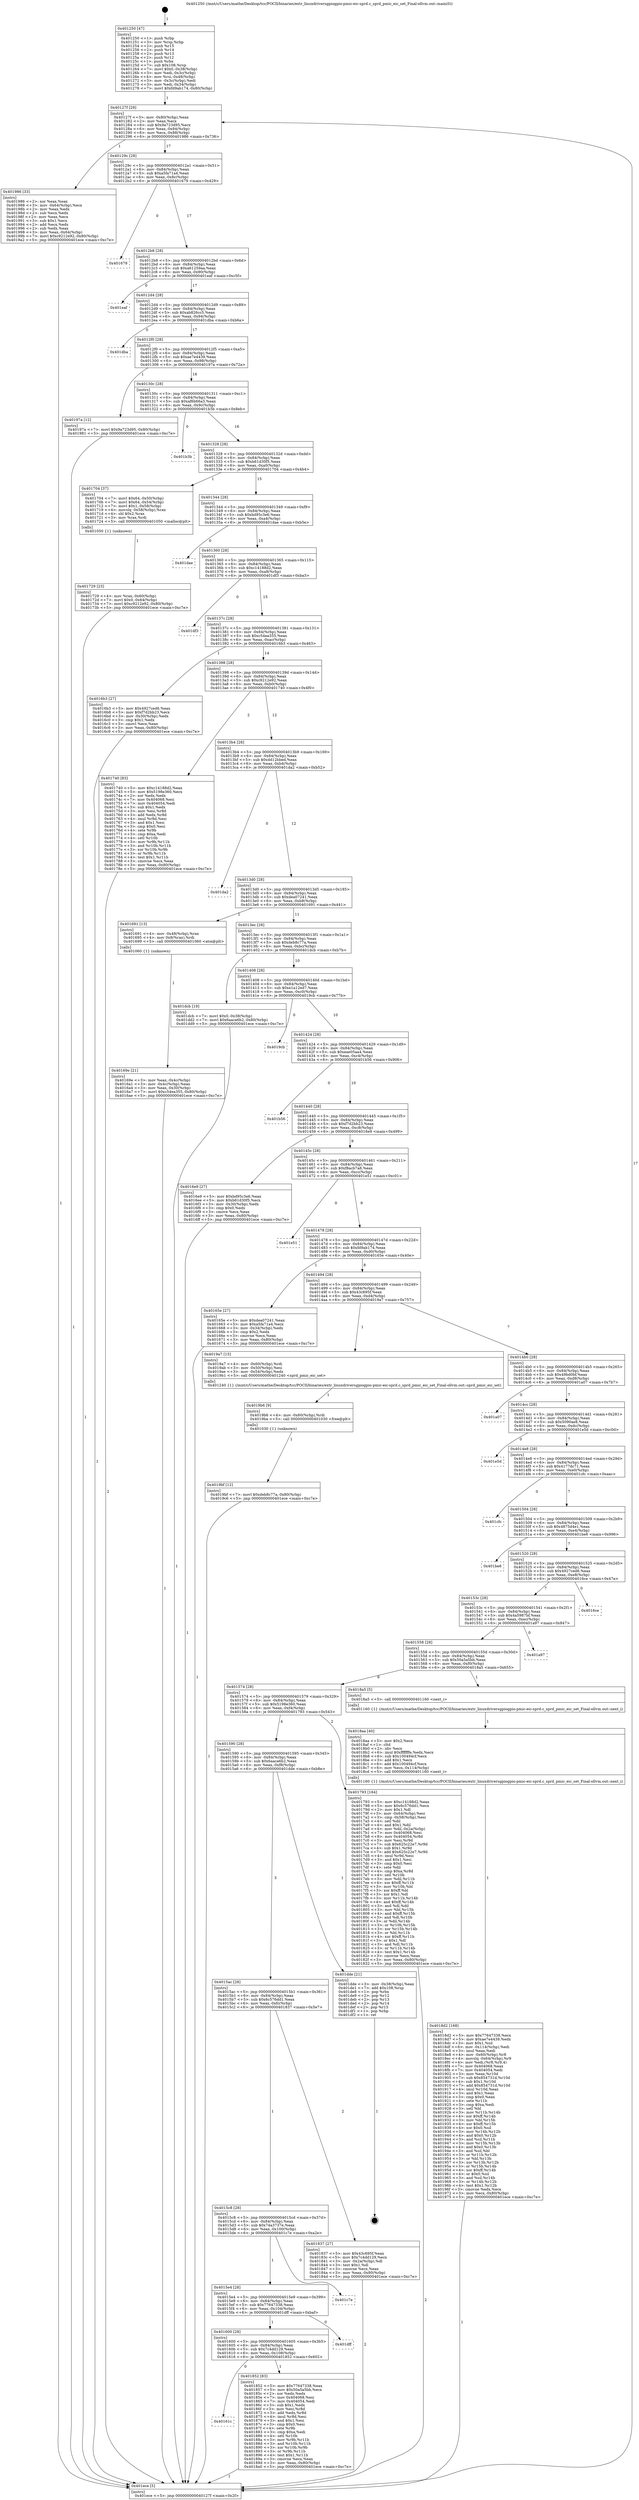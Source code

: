 digraph "0x401250" {
  label = "0x401250 (/mnt/c/Users/mathe/Desktop/tcc/POCII/binaries/extr_linuxdriversgpiogpio-pmic-eic-sprd.c_sprd_pmic_eic_set_Final-ollvm.out::main(0))"
  labelloc = "t"
  node[shape=record]

  Entry [label="",width=0.3,height=0.3,shape=circle,fillcolor=black,style=filled]
  "0x40127f" [label="{
     0x40127f [29]\l
     | [instrs]\l
     &nbsp;&nbsp;0x40127f \<+3\>: mov -0x80(%rbp),%eax\l
     &nbsp;&nbsp;0x401282 \<+2\>: mov %eax,%ecx\l
     &nbsp;&nbsp;0x401284 \<+6\>: sub $0x9a723d95,%ecx\l
     &nbsp;&nbsp;0x40128a \<+6\>: mov %eax,-0x84(%rbp)\l
     &nbsp;&nbsp;0x401290 \<+6\>: mov %ecx,-0x88(%rbp)\l
     &nbsp;&nbsp;0x401296 \<+6\>: je 0000000000401986 \<main+0x736\>\l
  }"]
  "0x401986" [label="{
     0x401986 [33]\l
     | [instrs]\l
     &nbsp;&nbsp;0x401986 \<+2\>: xor %eax,%eax\l
     &nbsp;&nbsp;0x401988 \<+3\>: mov -0x64(%rbp),%ecx\l
     &nbsp;&nbsp;0x40198b \<+2\>: mov %eax,%edx\l
     &nbsp;&nbsp;0x40198d \<+2\>: sub %ecx,%edx\l
     &nbsp;&nbsp;0x40198f \<+2\>: mov %eax,%ecx\l
     &nbsp;&nbsp;0x401991 \<+3\>: sub $0x1,%ecx\l
     &nbsp;&nbsp;0x401994 \<+2\>: add %ecx,%edx\l
     &nbsp;&nbsp;0x401996 \<+2\>: sub %edx,%eax\l
     &nbsp;&nbsp;0x401998 \<+3\>: mov %eax,-0x64(%rbp)\l
     &nbsp;&nbsp;0x40199b \<+7\>: movl $0xc9212e92,-0x80(%rbp)\l
     &nbsp;&nbsp;0x4019a2 \<+5\>: jmp 0000000000401ece \<main+0xc7e\>\l
  }"]
  "0x40129c" [label="{
     0x40129c [28]\l
     | [instrs]\l
     &nbsp;&nbsp;0x40129c \<+5\>: jmp 00000000004012a1 \<main+0x51\>\l
     &nbsp;&nbsp;0x4012a1 \<+6\>: mov -0x84(%rbp),%eax\l
     &nbsp;&nbsp;0x4012a7 \<+5\>: sub $0xa5fa71a4,%eax\l
     &nbsp;&nbsp;0x4012ac \<+6\>: mov %eax,-0x8c(%rbp)\l
     &nbsp;&nbsp;0x4012b2 \<+6\>: je 0000000000401679 \<main+0x429\>\l
  }"]
  Exit [label="",width=0.3,height=0.3,shape=circle,fillcolor=black,style=filled,peripheries=2]
  "0x401679" [label="{
     0x401679\l
  }", style=dashed]
  "0x4012b8" [label="{
     0x4012b8 [28]\l
     | [instrs]\l
     &nbsp;&nbsp;0x4012b8 \<+5\>: jmp 00000000004012bd \<main+0x6d\>\l
     &nbsp;&nbsp;0x4012bd \<+6\>: mov -0x84(%rbp),%eax\l
     &nbsp;&nbsp;0x4012c3 \<+5\>: sub $0xa61259aa,%eax\l
     &nbsp;&nbsp;0x4012c8 \<+6\>: mov %eax,-0x90(%rbp)\l
     &nbsp;&nbsp;0x4012ce \<+6\>: je 0000000000401eaf \<main+0xc5f\>\l
  }"]
  "0x4019bf" [label="{
     0x4019bf [12]\l
     | [instrs]\l
     &nbsp;&nbsp;0x4019bf \<+7\>: movl $0xdeb8c77a,-0x80(%rbp)\l
     &nbsp;&nbsp;0x4019c6 \<+5\>: jmp 0000000000401ece \<main+0xc7e\>\l
  }"]
  "0x401eaf" [label="{
     0x401eaf\l
  }", style=dashed]
  "0x4012d4" [label="{
     0x4012d4 [28]\l
     | [instrs]\l
     &nbsp;&nbsp;0x4012d4 \<+5\>: jmp 00000000004012d9 \<main+0x89\>\l
     &nbsp;&nbsp;0x4012d9 \<+6\>: mov -0x84(%rbp),%eax\l
     &nbsp;&nbsp;0x4012df \<+5\>: sub $0xab826cc5,%eax\l
     &nbsp;&nbsp;0x4012e4 \<+6\>: mov %eax,-0x94(%rbp)\l
     &nbsp;&nbsp;0x4012ea \<+6\>: je 0000000000401dba \<main+0xb6a\>\l
  }"]
  "0x4019b6" [label="{
     0x4019b6 [9]\l
     | [instrs]\l
     &nbsp;&nbsp;0x4019b6 \<+4\>: mov -0x60(%rbp),%rdi\l
     &nbsp;&nbsp;0x4019ba \<+5\>: call 0000000000401030 \<free@plt\>\l
     | [calls]\l
     &nbsp;&nbsp;0x401030 \{1\} (unknown)\l
  }"]
  "0x401dba" [label="{
     0x401dba\l
  }", style=dashed]
  "0x4012f0" [label="{
     0x4012f0 [28]\l
     | [instrs]\l
     &nbsp;&nbsp;0x4012f0 \<+5\>: jmp 00000000004012f5 \<main+0xa5\>\l
     &nbsp;&nbsp;0x4012f5 \<+6\>: mov -0x84(%rbp),%eax\l
     &nbsp;&nbsp;0x4012fb \<+5\>: sub $0xae7e4439,%eax\l
     &nbsp;&nbsp;0x401300 \<+6\>: mov %eax,-0x98(%rbp)\l
     &nbsp;&nbsp;0x401306 \<+6\>: je 000000000040197a \<main+0x72a\>\l
  }"]
  "0x4018d2" [label="{
     0x4018d2 [168]\l
     | [instrs]\l
     &nbsp;&nbsp;0x4018d2 \<+5\>: mov $0x77647338,%ecx\l
     &nbsp;&nbsp;0x4018d7 \<+5\>: mov $0xae7e4439,%edx\l
     &nbsp;&nbsp;0x4018dc \<+3\>: mov $0x1,%sil\l
     &nbsp;&nbsp;0x4018df \<+6\>: mov -0x114(%rbp),%edi\l
     &nbsp;&nbsp;0x4018e5 \<+3\>: imul %eax,%edi\l
     &nbsp;&nbsp;0x4018e8 \<+4\>: mov -0x60(%rbp),%r8\l
     &nbsp;&nbsp;0x4018ec \<+4\>: movslq -0x64(%rbp),%r9\l
     &nbsp;&nbsp;0x4018f0 \<+4\>: mov %edi,(%r8,%r9,4)\l
     &nbsp;&nbsp;0x4018f4 \<+7\>: mov 0x404068,%eax\l
     &nbsp;&nbsp;0x4018fb \<+7\>: mov 0x404054,%edi\l
     &nbsp;&nbsp;0x401902 \<+3\>: mov %eax,%r10d\l
     &nbsp;&nbsp;0x401905 \<+7\>: sub $0x854731d,%r10d\l
     &nbsp;&nbsp;0x40190c \<+4\>: sub $0x1,%r10d\l
     &nbsp;&nbsp;0x401910 \<+7\>: add $0x854731d,%r10d\l
     &nbsp;&nbsp;0x401917 \<+4\>: imul %r10d,%eax\l
     &nbsp;&nbsp;0x40191b \<+3\>: and $0x1,%eax\l
     &nbsp;&nbsp;0x40191e \<+3\>: cmp $0x0,%eax\l
     &nbsp;&nbsp;0x401921 \<+4\>: sete %r11b\l
     &nbsp;&nbsp;0x401925 \<+3\>: cmp $0xa,%edi\l
     &nbsp;&nbsp;0x401928 \<+3\>: setl %bl\l
     &nbsp;&nbsp;0x40192b \<+3\>: mov %r11b,%r14b\l
     &nbsp;&nbsp;0x40192e \<+4\>: xor $0xff,%r14b\l
     &nbsp;&nbsp;0x401932 \<+3\>: mov %bl,%r15b\l
     &nbsp;&nbsp;0x401935 \<+4\>: xor $0xff,%r15b\l
     &nbsp;&nbsp;0x401939 \<+4\>: xor $0x0,%sil\l
     &nbsp;&nbsp;0x40193d \<+3\>: mov %r14b,%r12b\l
     &nbsp;&nbsp;0x401940 \<+4\>: and $0x0,%r12b\l
     &nbsp;&nbsp;0x401944 \<+3\>: and %sil,%r11b\l
     &nbsp;&nbsp;0x401947 \<+3\>: mov %r15b,%r13b\l
     &nbsp;&nbsp;0x40194a \<+4\>: and $0x0,%r13b\l
     &nbsp;&nbsp;0x40194e \<+3\>: and %sil,%bl\l
     &nbsp;&nbsp;0x401951 \<+3\>: or %r11b,%r12b\l
     &nbsp;&nbsp;0x401954 \<+3\>: or %bl,%r13b\l
     &nbsp;&nbsp;0x401957 \<+3\>: xor %r13b,%r12b\l
     &nbsp;&nbsp;0x40195a \<+3\>: or %r15b,%r14b\l
     &nbsp;&nbsp;0x40195d \<+4\>: xor $0xff,%r14b\l
     &nbsp;&nbsp;0x401961 \<+4\>: or $0x0,%sil\l
     &nbsp;&nbsp;0x401965 \<+3\>: and %sil,%r14b\l
     &nbsp;&nbsp;0x401968 \<+3\>: or %r14b,%r12b\l
     &nbsp;&nbsp;0x40196b \<+4\>: test $0x1,%r12b\l
     &nbsp;&nbsp;0x40196f \<+3\>: cmovne %edx,%ecx\l
     &nbsp;&nbsp;0x401972 \<+3\>: mov %ecx,-0x80(%rbp)\l
     &nbsp;&nbsp;0x401975 \<+5\>: jmp 0000000000401ece \<main+0xc7e\>\l
  }"]
  "0x40197a" [label="{
     0x40197a [12]\l
     | [instrs]\l
     &nbsp;&nbsp;0x40197a \<+7\>: movl $0x9a723d95,-0x80(%rbp)\l
     &nbsp;&nbsp;0x401981 \<+5\>: jmp 0000000000401ece \<main+0xc7e\>\l
  }"]
  "0x40130c" [label="{
     0x40130c [28]\l
     | [instrs]\l
     &nbsp;&nbsp;0x40130c \<+5\>: jmp 0000000000401311 \<main+0xc1\>\l
     &nbsp;&nbsp;0x401311 \<+6\>: mov -0x84(%rbp),%eax\l
     &nbsp;&nbsp;0x401317 \<+5\>: sub $0xaf6b66a3,%eax\l
     &nbsp;&nbsp;0x40131c \<+6\>: mov %eax,-0x9c(%rbp)\l
     &nbsp;&nbsp;0x401322 \<+6\>: je 0000000000401b3b \<main+0x8eb\>\l
  }"]
  "0x4018aa" [label="{
     0x4018aa [40]\l
     | [instrs]\l
     &nbsp;&nbsp;0x4018aa \<+5\>: mov $0x2,%ecx\l
     &nbsp;&nbsp;0x4018af \<+1\>: cltd\l
     &nbsp;&nbsp;0x4018b0 \<+2\>: idiv %ecx\l
     &nbsp;&nbsp;0x4018b2 \<+6\>: imul $0xfffffffe,%edx,%ecx\l
     &nbsp;&nbsp;0x4018b8 \<+6\>: sub $0x100494cf,%ecx\l
     &nbsp;&nbsp;0x4018be \<+3\>: add $0x1,%ecx\l
     &nbsp;&nbsp;0x4018c1 \<+6\>: add $0x100494cf,%ecx\l
     &nbsp;&nbsp;0x4018c7 \<+6\>: mov %ecx,-0x114(%rbp)\l
     &nbsp;&nbsp;0x4018cd \<+5\>: call 0000000000401160 \<next_i\>\l
     | [calls]\l
     &nbsp;&nbsp;0x401160 \{1\} (/mnt/c/Users/mathe/Desktop/tcc/POCII/binaries/extr_linuxdriversgpiogpio-pmic-eic-sprd.c_sprd_pmic_eic_set_Final-ollvm.out::next_i)\l
  }"]
  "0x401b3b" [label="{
     0x401b3b\l
  }", style=dashed]
  "0x401328" [label="{
     0x401328 [28]\l
     | [instrs]\l
     &nbsp;&nbsp;0x401328 \<+5\>: jmp 000000000040132d \<main+0xdd\>\l
     &nbsp;&nbsp;0x40132d \<+6\>: mov -0x84(%rbp),%eax\l
     &nbsp;&nbsp;0x401333 \<+5\>: sub $0xb61d30f5,%eax\l
     &nbsp;&nbsp;0x401338 \<+6\>: mov %eax,-0xa0(%rbp)\l
     &nbsp;&nbsp;0x40133e \<+6\>: je 0000000000401704 \<main+0x4b4\>\l
  }"]
  "0x40161c" [label="{
     0x40161c\l
  }", style=dashed]
  "0x401704" [label="{
     0x401704 [37]\l
     | [instrs]\l
     &nbsp;&nbsp;0x401704 \<+7\>: movl $0x64,-0x50(%rbp)\l
     &nbsp;&nbsp;0x40170b \<+7\>: movl $0x64,-0x54(%rbp)\l
     &nbsp;&nbsp;0x401712 \<+7\>: movl $0x1,-0x58(%rbp)\l
     &nbsp;&nbsp;0x401719 \<+4\>: movslq -0x58(%rbp),%rax\l
     &nbsp;&nbsp;0x40171d \<+4\>: shl $0x2,%rax\l
     &nbsp;&nbsp;0x401721 \<+3\>: mov %rax,%rdi\l
     &nbsp;&nbsp;0x401724 \<+5\>: call 0000000000401050 \<malloc@plt\>\l
     | [calls]\l
     &nbsp;&nbsp;0x401050 \{1\} (unknown)\l
  }"]
  "0x401344" [label="{
     0x401344 [28]\l
     | [instrs]\l
     &nbsp;&nbsp;0x401344 \<+5\>: jmp 0000000000401349 \<main+0xf9\>\l
     &nbsp;&nbsp;0x401349 \<+6\>: mov -0x84(%rbp),%eax\l
     &nbsp;&nbsp;0x40134f \<+5\>: sub $0xbd95c3e6,%eax\l
     &nbsp;&nbsp;0x401354 \<+6\>: mov %eax,-0xa4(%rbp)\l
     &nbsp;&nbsp;0x40135a \<+6\>: je 0000000000401dae \<main+0xb5e\>\l
  }"]
  "0x401852" [label="{
     0x401852 [83]\l
     | [instrs]\l
     &nbsp;&nbsp;0x401852 \<+5\>: mov $0x77647338,%eax\l
     &nbsp;&nbsp;0x401857 \<+5\>: mov $0x50a5a5bb,%ecx\l
     &nbsp;&nbsp;0x40185c \<+2\>: xor %edx,%edx\l
     &nbsp;&nbsp;0x40185e \<+7\>: mov 0x404068,%esi\l
     &nbsp;&nbsp;0x401865 \<+7\>: mov 0x404054,%edi\l
     &nbsp;&nbsp;0x40186c \<+3\>: sub $0x1,%edx\l
     &nbsp;&nbsp;0x40186f \<+3\>: mov %esi,%r8d\l
     &nbsp;&nbsp;0x401872 \<+3\>: add %edx,%r8d\l
     &nbsp;&nbsp;0x401875 \<+4\>: imul %r8d,%esi\l
     &nbsp;&nbsp;0x401879 \<+3\>: and $0x1,%esi\l
     &nbsp;&nbsp;0x40187c \<+3\>: cmp $0x0,%esi\l
     &nbsp;&nbsp;0x40187f \<+4\>: sete %r9b\l
     &nbsp;&nbsp;0x401883 \<+3\>: cmp $0xa,%edi\l
     &nbsp;&nbsp;0x401886 \<+4\>: setl %r10b\l
     &nbsp;&nbsp;0x40188a \<+3\>: mov %r9b,%r11b\l
     &nbsp;&nbsp;0x40188d \<+3\>: and %r10b,%r11b\l
     &nbsp;&nbsp;0x401890 \<+3\>: xor %r10b,%r9b\l
     &nbsp;&nbsp;0x401893 \<+3\>: or %r9b,%r11b\l
     &nbsp;&nbsp;0x401896 \<+4\>: test $0x1,%r11b\l
     &nbsp;&nbsp;0x40189a \<+3\>: cmovne %ecx,%eax\l
     &nbsp;&nbsp;0x40189d \<+3\>: mov %eax,-0x80(%rbp)\l
     &nbsp;&nbsp;0x4018a0 \<+5\>: jmp 0000000000401ece \<main+0xc7e\>\l
  }"]
  "0x401dae" [label="{
     0x401dae\l
  }", style=dashed]
  "0x401360" [label="{
     0x401360 [28]\l
     | [instrs]\l
     &nbsp;&nbsp;0x401360 \<+5\>: jmp 0000000000401365 \<main+0x115\>\l
     &nbsp;&nbsp;0x401365 \<+6\>: mov -0x84(%rbp),%eax\l
     &nbsp;&nbsp;0x40136b \<+5\>: sub $0xc14188d2,%eax\l
     &nbsp;&nbsp;0x401370 \<+6\>: mov %eax,-0xa8(%rbp)\l
     &nbsp;&nbsp;0x401376 \<+6\>: je 0000000000401df3 \<main+0xba3\>\l
  }"]
  "0x401600" [label="{
     0x401600 [28]\l
     | [instrs]\l
     &nbsp;&nbsp;0x401600 \<+5\>: jmp 0000000000401605 \<main+0x3b5\>\l
     &nbsp;&nbsp;0x401605 \<+6\>: mov -0x84(%rbp),%eax\l
     &nbsp;&nbsp;0x40160b \<+5\>: sub $0x7c4dd129,%eax\l
     &nbsp;&nbsp;0x401610 \<+6\>: mov %eax,-0x108(%rbp)\l
     &nbsp;&nbsp;0x401616 \<+6\>: je 0000000000401852 \<main+0x602\>\l
  }"]
  "0x401df3" [label="{
     0x401df3\l
  }", style=dashed]
  "0x40137c" [label="{
     0x40137c [28]\l
     | [instrs]\l
     &nbsp;&nbsp;0x40137c \<+5\>: jmp 0000000000401381 \<main+0x131\>\l
     &nbsp;&nbsp;0x401381 \<+6\>: mov -0x84(%rbp),%eax\l
     &nbsp;&nbsp;0x401387 \<+5\>: sub $0xc54ea355,%eax\l
     &nbsp;&nbsp;0x40138c \<+6\>: mov %eax,-0xac(%rbp)\l
     &nbsp;&nbsp;0x401392 \<+6\>: je 00000000004016b3 \<main+0x463\>\l
  }"]
  "0x401dff" [label="{
     0x401dff\l
  }", style=dashed]
  "0x4016b3" [label="{
     0x4016b3 [27]\l
     | [instrs]\l
     &nbsp;&nbsp;0x4016b3 \<+5\>: mov $0x4927ced6,%eax\l
     &nbsp;&nbsp;0x4016b8 \<+5\>: mov $0xf7d2bb23,%ecx\l
     &nbsp;&nbsp;0x4016bd \<+3\>: mov -0x30(%rbp),%edx\l
     &nbsp;&nbsp;0x4016c0 \<+3\>: cmp $0x1,%edx\l
     &nbsp;&nbsp;0x4016c3 \<+3\>: cmovl %ecx,%eax\l
     &nbsp;&nbsp;0x4016c6 \<+3\>: mov %eax,-0x80(%rbp)\l
     &nbsp;&nbsp;0x4016c9 \<+5\>: jmp 0000000000401ece \<main+0xc7e\>\l
  }"]
  "0x401398" [label="{
     0x401398 [28]\l
     | [instrs]\l
     &nbsp;&nbsp;0x401398 \<+5\>: jmp 000000000040139d \<main+0x14d\>\l
     &nbsp;&nbsp;0x40139d \<+6\>: mov -0x84(%rbp),%eax\l
     &nbsp;&nbsp;0x4013a3 \<+5\>: sub $0xc9212e92,%eax\l
     &nbsp;&nbsp;0x4013a8 \<+6\>: mov %eax,-0xb0(%rbp)\l
     &nbsp;&nbsp;0x4013ae \<+6\>: je 0000000000401740 \<main+0x4f0\>\l
  }"]
  "0x4015e4" [label="{
     0x4015e4 [28]\l
     | [instrs]\l
     &nbsp;&nbsp;0x4015e4 \<+5\>: jmp 00000000004015e9 \<main+0x399\>\l
     &nbsp;&nbsp;0x4015e9 \<+6\>: mov -0x84(%rbp),%eax\l
     &nbsp;&nbsp;0x4015ef \<+5\>: sub $0x77647338,%eax\l
     &nbsp;&nbsp;0x4015f4 \<+6\>: mov %eax,-0x104(%rbp)\l
     &nbsp;&nbsp;0x4015fa \<+6\>: je 0000000000401dff \<main+0xbaf\>\l
  }"]
  "0x401740" [label="{
     0x401740 [83]\l
     | [instrs]\l
     &nbsp;&nbsp;0x401740 \<+5\>: mov $0xc14188d2,%eax\l
     &nbsp;&nbsp;0x401745 \<+5\>: mov $0x5198e360,%ecx\l
     &nbsp;&nbsp;0x40174a \<+2\>: xor %edx,%edx\l
     &nbsp;&nbsp;0x40174c \<+7\>: mov 0x404068,%esi\l
     &nbsp;&nbsp;0x401753 \<+7\>: mov 0x404054,%edi\l
     &nbsp;&nbsp;0x40175a \<+3\>: sub $0x1,%edx\l
     &nbsp;&nbsp;0x40175d \<+3\>: mov %esi,%r8d\l
     &nbsp;&nbsp;0x401760 \<+3\>: add %edx,%r8d\l
     &nbsp;&nbsp;0x401763 \<+4\>: imul %r8d,%esi\l
     &nbsp;&nbsp;0x401767 \<+3\>: and $0x1,%esi\l
     &nbsp;&nbsp;0x40176a \<+3\>: cmp $0x0,%esi\l
     &nbsp;&nbsp;0x40176d \<+4\>: sete %r9b\l
     &nbsp;&nbsp;0x401771 \<+3\>: cmp $0xa,%edi\l
     &nbsp;&nbsp;0x401774 \<+4\>: setl %r10b\l
     &nbsp;&nbsp;0x401778 \<+3\>: mov %r9b,%r11b\l
     &nbsp;&nbsp;0x40177b \<+3\>: and %r10b,%r11b\l
     &nbsp;&nbsp;0x40177e \<+3\>: xor %r10b,%r9b\l
     &nbsp;&nbsp;0x401781 \<+3\>: or %r9b,%r11b\l
     &nbsp;&nbsp;0x401784 \<+4\>: test $0x1,%r11b\l
     &nbsp;&nbsp;0x401788 \<+3\>: cmovne %ecx,%eax\l
     &nbsp;&nbsp;0x40178b \<+3\>: mov %eax,-0x80(%rbp)\l
     &nbsp;&nbsp;0x40178e \<+5\>: jmp 0000000000401ece \<main+0xc7e\>\l
  }"]
  "0x4013b4" [label="{
     0x4013b4 [28]\l
     | [instrs]\l
     &nbsp;&nbsp;0x4013b4 \<+5\>: jmp 00000000004013b9 \<main+0x169\>\l
     &nbsp;&nbsp;0x4013b9 \<+6\>: mov -0x84(%rbp),%eax\l
     &nbsp;&nbsp;0x4013bf \<+5\>: sub $0xdd12bbed,%eax\l
     &nbsp;&nbsp;0x4013c4 \<+6\>: mov %eax,-0xb4(%rbp)\l
     &nbsp;&nbsp;0x4013ca \<+6\>: je 0000000000401da2 \<main+0xb52\>\l
  }"]
  "0x401c7e" [label="{
     0x401c7e\l
  }", style=dashed]
  "0x401da2" [label="{
     0x401da2\l
  }", style=dashed]
  "0x4013d0" [label="{
     0x4013d0 [28]\l
     | [instrs]\l
     &nbsp;&nbsp;0x4013d0 \<+5\>: jmp 00000000004013d5 \<main+0x185\>\l
     &nbsp;&nbsp;0x4013d5 \<+6\>: mov -0x84(%rbp),%eax\l
     &nbsp;&nbsp;0x4013db \<+5\>: sub $0xdea07241,%eax\l
     &nbsp;&nbsp;0x4013e0 \<+6\>: mov %eax,-0xb8(%rbp)\l
     &nbsp;&nbsp;0x4013e6 \<+6\>: je 0000000000401691 \<main+0x441\>\l
  }"]
  "0x4015c8" [label="{
     0x4015c8 [28]\l
     | [instrs]\l
     &nbsp;&nbsp;0x4015c8 \<+5\>: jmp 00000000004015cd \<main+0x37d\>\l
     &nbsp;&nbsp;0x4015cd \<+6\>: mov -0x84(%rbp),%eax\l
     &nbsp;&nbsp;0x4015d3 \<+5\>: sub $0x74a3737e,%eax\l
     &nbsp;&nbsp;0x4015d8 \<+6\>: mov %eax,-0x100(%rbp)\l
     &nbsp;&nbsp;0x4015de \<+6\>: je 0000000000401c7e \<main+0xa2e\>\l
  }"]
  "0x401691" [label="{
     0x401691 [13]\l
     | [instrs]\l
     &nbsp;&nbsp;0x401691 \<+4\>: mov -0x48(%rbp),%rax\l
     &nbsp;&nbsp;0x401695 \<+4\>: mov 0x8(%rax),%rdi\l
     &nbsp;&nbsp;0x401699 \<+5\>: call 0000000000401060 \<atoi@plt\>\l
     | [calls]\l
     &nbsp;&nbsp;0x401060 \{1\} (unknown)\l
  }"]
  "0x4013ec" [label="{
     0x4013ec [28]\l
     | [instrs]\l
     &nbsp;&nbsp;0x4013ec \<+5\>: jmp 00000000004013f1 \<main+0x1a1\>\l
     &nbsp;&nbsp;0x4013f1 \<+6\>: mov -0x84(%rbp),%eax\l
     &nbsp;&nbsp;0x4013f7 \<+5\>: sub $0xdeb8c77a,%eax\l
     &nbsp;&nbsp;0x4013fc \<+6\>: mov %eax,-0xbc(%rbp)\l
     &nbsp;&nbsp;0x401402 \<+6\>: je 0000000000401dcb \<main+0xb7b\>\l
  }"]
  "0x401837" [label="{
     0x401837 [27]\l
     | [instrs]\l
     &nbsp;&nbsp;0x401837 \<+5\>: mov $0x43c695f,%eax\l
     &nbsp;&nbsp;0x40183c \<+5\>: mov $0x7c4dd129,%ecx\l
     &nbsp;&nbsp;0x401841 \<+3\>: mov -0x2a(%rbp),%dl\l
     &nbsp;&nbsp;0x401844 \<+3\>: test $0x1,%dl\l
     &nbsp;&nbsp;0x401847 \<+3\>: cmovne %ecx,%eax\l
     &nbsp;&nbsp;0x40184a \<+3\>: mov %eax,-0x80(%rbp)\l
     &nbsp;&nbsp;0x40184d \<+5\>: jmp 0000000000401ece \<main+0xc7e\>\l
  }"]
  "0x401dcb" [label="{
     0x401dcb [19]\l
     | [instrs]\l
     &nbsp;&nbsp;0x401dcb \<+7\>: movl $0x0,-0x38(%rbp)\l
     &nbsp;&nbsp;0x401dd2 \<+7\>: movl $0x6aaca6b2,-0x80(%rbp)\l
     &nbsp;&nbsp;0x401dd9 \<+5\>: jmp 0000000000401ece \<main+0xc7e\>\l
  }"]
  "0x401408" [label="{
     0x401408 [28]\l
     | [instrs]\l
     &nbsp;&nbsp;0x401408 \<+5\>: jmp 000000000040140d \<main+0x1bd\>\l
     &nbsp;&nbsp;0x40140d \<+6\>: mov -0x84(%rbp),%eax\l
     &nbsp;&nbsp;0x401413 \<+5\>: sub $0xe1a12ed7,%eax\l
     &nbsp;&nbsp;0x401418 \<+6\>: mov %eax,-0xc0(%rbp)\l
     &nbsp;&nbsp;0x40141e \<+6\>: je 00000000004019cb \<main+0x77b\>\l
  }"]
  "0x4015ac" [label="{
     0x4015ac [28]\l
     | [instrs]\l
     &nbsp;&nbsp;0x4015ac \<+5\>: jmp 00000000004015b1 \<main+0x361\>\l
     &nbsp;&nbsp;0x4015b1 \<+6\>: mov -0x84(%rbp),%eax\l
     &nbsp;&nbsp;0x4015b7 \<+5\>: sub $0x6c576dd1,%eax\l
     &nbsp;&nbsp;0x4015bc \<+6\>: mov %eax,-0xfc(%rbp)\l
     &nbsp;&nbsp;0x4015c2 \<+6\>: je 0000000000401837 \<main+0x5e7\>\l
  }"]
  "0x4019cb" [label="{
     0x4019cb\l
  }", style=dashed]
  "0x401424" [label="{
     0x401424 [28]\l
     | [instrs]\l
     &nbsp;&nbsp;0x401424 \<+5\>: jmp 0000000000401429 \<main+0x1d9\>\l
     &nbsp;&nbsp;0x401429 \<+6\>: mov -0x84(%rbp),%eax\l
     &nbsp;&nbsp;0x40142f \<+5\>: sub $0xeae05aa4,%eax\l
     &nbsp;&nbsp;0x401434 \<+6\>: mov %eax,-0xc4(%rbp)\l
     &nbsp;&nbsp;0x40143a \<+6\>: je 0000000000401b56 \<main+0x906\>\l
  }"]
  "0x401dde" [label="{
     0x401dde [21]\l
     | [instrs]\l
     &nbsp;&nbsp;0x401dde \<+3\>: mov -0x38(%rbp),%eax\l
     &nbsp;&nbsp;0x401de1 \<+7\>: add $0x108,%rsp\l
     &nbsp;&nbsp;0x401de8 \<+1\>: pop %rbx\l
     &nbsp;&nbsp;0x401de9 \<+2\>: pop %r12\l
     &nbsp;&nbsp;0x401deb \<+2\>: pop %r13\l
     &nbsp;&nbsp;0x401ded \<+2\>: pop %r14\l
     &nbsp;&nbsp;0x401def \<+2\>: pop %r15\l
     &nbsp;&nbsp;0x401df1 \<+1\>: pop %rbp\l
     &nbsp;&nbsp;0x401df2 \<+1\>: ret\l
  }"]
  "0x401b56" [label="{
     0x401b56\l
  }", style=dashed]
  "0x401440" [label="{
     0x401440 [28]\l
     | [instrs]\l
     &nbsp;&nbsp;0x401440 \<+5\>: jmp 0000000000401445 \<main+0x1f5\>\l
     &nbsp;&nbsp;0x401445 \<+6\>: mov -0x84(%rbp),%eax\l
     &nbsp;&nbsp;0x40144b \<+5\>: sub $0xf7d2bb23,%eax\l
     &nbsp;&nbsp;0x401450 \<+6\>: mov %eax,-0xc8(%rbp)\l
     &nbsp;&nbsp;0x401456 \<+6\>: je 00000000004016e9 \<main+0x499\>\l
  }"]
  "0x401590" [label="{
     0x401590 [28]\l
     | [instrs]\l
     &nbsp;&nbsp;0x401590 \<+5\>: jmp 0000000000401595 \<main+0x345\>\l
     &nbsp;&nbsp;0x401595 \<+6\>: mov -0x84(%rbp),%eax\l
     &nbsp;&nbsp;0x40159b \<+5\>: sub $0x6aaca6b2,%eax\l
     &nbsp;&nbsp;0x4015a0 \<+6\>: mov %eax,-0xf8(%rbp)\l
     &nbsp;&nbsp;0x4015a6 \<+6\>: je 0000000000401dde \<main+0xb8e\>\l
  }"]
  "0x4016e9" [label="{
     0x4016e9 [27]\l
     | [instrs]\l
     &nbsp;&nbsp;0x4016e9 \<+5\>: mov $0xbd95c3e6,%eax\l
     &nbsp;&nbsp;0x4016ee \<+5\>: mov $0xb61d30f5,%ecx\l
     &nbsp;&nbsp;0x4016f3 \<+3\>: mov -0x30(%rbp),%edx\l
     &nbsp;&nbsp;0x4016f6 \<+3\>: cmp $0x0,%edx\l
     &nbsp;&nbsp;0x4016f9 \<+3\>: cmove %ecx,%eax\l
     &nbsp;&nbsp;0x4016fc \<+3\>: mov %eax,-0x80(%rbp)\l
     &nbsp;&nbsp;0x4016ff \<+5\>: jmp 0000000000401ece \<main+0xc7e\>\l
  }"]
  "0x40145c" [label="{
     0x40145c [28]\l
     | [instrs]\l
     &nbsp;&nbsp;0x40145c \<+5\>: jmp 0000000000401461 \<main+0x211\>\l
     &nbsp;&nbsp;0x401461 \<+6\>: mov -0x84(%rbp),%eax\l
     &nbsp;&nbsp;0x401467 \<+5\>: sub $0xf8acb7a8,%eax\l
     &nbsp;&nbsp;0x40146c \<+6\>: mov %eax,-0xcc(%rbp)\l
     &nbsp;&nbsp;0x401472 \<+6\>: je 0000000000401e51 \<main+0xc01\>\l
  }"]
  "0x401793" [label="{
     0x401793 [164]\l
     | [instrs]\l
     &nbsp;&nbsp;0x401793 \<+5\>: mov $0xc14188d2,%eax\l
     &nbsp;&nbsp;0x401798 \<+5\>: mov $0x6c576dd1,%ecx\l
     &nbsp;&nbsp;0x40179d \<+2\>: mov $0x1,%dl\l
     &nbsp;&nbsp;0x40179f \<+3\>: mov -0x64(%rbp),%esi\l
     &nbsp;&nbsp;0x4017a2 \<+3\>: cmp -0x58(%rbp),%esi\l
     &nbsp;&nbsp;0x4017a5 \<+4\>: setl %dil\l
     &nbsp;&nbsp;0x4017a9 \<+4\>: and $0x1,%dil\l
     &nbsp;&nbsp;0x4017ad \<+4\>: mov %dil,-0x2a(%rbp)\l
     &nbsp;&nbsp;0x4017b1 \<+7\>: mov 0x404068,%esi\l
     &nbsp;&nbsp;0x4017b8 \<+8\>: mov 0x404054,%r8d\l
     &nbsp;&nbsp;0x4017c0 \<+3\>: mov %esi,%r9d\l
     &nbsp;&nbsp;0x4017c3 \<+7\>: sub $0x625c22e7,%r9d\l
     &nbsp;&nbsp;0x4017ca \<+4\>: sub $0x1,%r9d\l
     &nbsp;&nbsp;0x4017ce \<+7\>: add $0x625c22e7,%r9d\l
     &nbsp;&nbsp;0x4017d5 \<+4\>: imul %r9d,%esi\l
     &nbsp;&nbsp;0x4017d9 \<+3\>: and $0x1,%esi\l
     &nbsp;&nbsp;0x4017dc \<+3\>: cmp $0x0,%esi\l
     &nbsp;&nbsp;0x4017df \<+4\>: sete %dil\l
     &nbsp;&nbsp;0x4017e3 \<+4\>: cmp $0xa,%r8d\l
     &nbsp;&nbsp;0x4017e7 \<+4\>: setl %r10b\l
     &nbsp;&nbsp;0x4017eb \<+3\>: mov %dil,%r11b\l
     &nbsp;&nbsp;0x4017ee \<+4\>: xor $0xff,%r11b\l
     &nbsp;&nbsp;0x4017f2 \<+3\>: mov %r10b,%bl\l
     &nbsp;&nbsp;0x4017f5 \<+3\>: xor $0xff,%bl\l
     &nbsp;&nbsp;0x4017f8 \<+3\>: xor $0x1,%dl\l
     &nbsp;&nbsp;0x4017fb \<+3\>: mov %r11b,%r14b\l
     &nbsp;&nbsp;0x4017fe \<+4\>: and $0xff,%r14b\l
     &nbsp;&nbsp;0x401802 \<+3\>: and %dl,%dil\l
     &nbsp;&nbsp;0x401805 \<+3\>: mov %bl,%r15b\l
     &nbsp;&nbsp;0x401808 \<+4\>: and $0xff,%r15b\l
     &nbsp;&nbsp;0x40180c \<+3\>: and %dl,%r10b\l
     &nbsp;&nbsp;0x40180f \<+3\>: or %dil,%r14b\l
     &nbsp;&nbsp;0x401812 \<+3\>: or %r10b,%r15b\l
     &nbsp;&nbsp;0x401815 \<+3\>: xor %r15b,%r14b\l
     &nbsp;&nbsp;0x401818 \<+3\>: or %bl,%r11b\l
     &nbsp;&nbsp;0x40181b \<+4\>: xor $0xff,%r11b\l
     &nbsp;&nbsp;0x40181f \<+3\>: or $0x1,%dl\l
     &nbsp;&nbsp;0x401822 \<+3\>: and %dl,%r11b\l
     &nbsp;&nbsp;0x401825 \<+3\>: or %r11b,%r14b\l
     &nbsp;&nbsp;0x401828 \<+4\>: test $0x1,%r14b\l
     &nbsp;&nbsp;0x40182c \<+3\>: cmovne %ecx,%eax\l
     &nbsp;&nbsp;0x40182f \<+3\>: mov %eax,-0x80(%rbp)\l
     &nbsp;&nbsp;0x401832 \<+5\>: jmp 0000000000401ece \<main+0xc7e\>\l
  }"]
  "0x401e51" [label="{
     0x401e51\l
  }", style=dashed]
  "0x401478" [label="{
     0x401478 [28]\l
     | [instrs]\l
     &nbsp;&nbsp;0x401478 \<+5\>: jmp 000000000040147d \<main+0x22d\>\l
     &nbsp;&nbsp;0x40147d \<+6\>: mov -0x84(%rbp),%eax\l
     &nbsp;&nbsp;0x401483 \<+5\>: sub $0xfd9ab174,%eax\l
     &nbsp;&nbsp;0x401488 \<+6\>: mov %eax,-0xd0(%rbp)\l
     &nbsp;&nbsp;0x40148e \<+6\>: je 000000000040165e \<main+0x40e\>\l
  }"]
  "0x401574" [label="{
     0x401574 [28]\l
     | [instrs]\l
     &nbsp;&nbsp;0x401574 \<+5\>: jmp 0000000000401579 \<main+0x329\>\l
     &nbsp;&nbsp;0x401579 \<+6\>: mov -0x84(%rbp),%eax\l
     &nbsp;&nbsp;0x40157f \<+5\>: sub $0x5198e360,%eax\l
     &nbsp;&nbsp;0x401584 \<+6\>: mov %eax,-0xf4(%rbp)\l
     &nbsp;&nbsp;0x40158a \<+6\>: je 0000000000401793 \<main+0x543\>\l
  }"]
  "0x40165e" [label="{
     0x40165e [27]\l
     | [instrs]\l
     &nbsp;&nbsp;0x40165e \<+5\>: mov $0xdea07241,%eax\l
     &nbsp;&nbsp;0x401663 \<+5\>: mov $0xa5fa71a4,%ecx\l
     &nbsp;&nbsp;0x401668 \<+3\>: mov -0x34(%rbp),%edx\l
     &nbsp;&nbsp;0x40166b \<+3\>: cmp $0x2,%edx\l
     &nbsp;&nbsp;0x40166e \<+3\>: cmovne %ecx,%eax\l
     &nbsp;&nbsp;0x401671 \<+3\>: mov %eax,-0x80(%rbp)\l
     &nbsp;&nbsp;0x401674 \<+5\>: jmp 0000000000401ece \<main+0xc7e\>\l
  }"]
  "0x401494" [label="{
     0x401494 [28]\l
     | [instrs]\l
     &nbsp;&nbsp;0x401494 \<+5\>: jmp 0000000000401499 \<main+0x249\>\l
     &nbsp;&nbsp;0x401499 \<+6\>: mov -0x84(%rbp),%eax\l
     &nbsp;&nbsp;0x40149f \<+5\>: sub $0x43c695f,%eax\l
     &nbsp;&nbsp;0x4014a4 \<+6\>: mov %eax,-0xd4(%rbp)\l
     &nbsp;&nbsp;0x4014aa \<+6\>: je 00000000004019a7 \<main+0x757\>\l
  }"]
  "0x401ece" [label="{
     0x401ece [5]\l
     | [instrs]\l
     &nbsp;&nbsp;0x401ece \<+5\>: jmp 000000000040127f \<main+0x2f\>\l
  }"]
  "0x401250" [label="{
     0x401250 [47]\l
     | [instrs]\l
     &nbsp;&nbsp;0x401250 \<+1\>: push %rbp\l
     &nbsp;&nbsp;0x401251 \<+3\>: mov %rsp,%rbp\l
     &nbsp;&nbsp;0x401254 \<+2\>: push %r15\l
     &nbsp;&nbsp;0x401256 \<+2\>: push %r14\l
     &nbsp;&nbsp;0x401258 \<+2\>: push %r13\l
     &nbsp;&nbsp;0x40125a \<+2\>: push %r12\l
     &nbsp;&nbsp;0x40125c \<+1\>: push %rbx\l
     &nbsp;&nbsp;0x40125d \<+7\>: sub $0x108,%rsp\l
     &nbsp;&nbsp;0x401264 \<+7\>: movl $0x0,-0x38(%rbp)\l
     &nbsp;&nbsp;0x40126b \<+3\>: mov %edi,-0x3c(%rbp)\l
     &nbsp;&nbsp;0x40126e \<+4\>: mov %rsi,-0x48(%rbp)\l
     &nbsp;&nbsp;0x401272 \<+3\>: mov -0x3c(%rbp),%edi\l
     &nbsp;&nbsp;0x401275 \<+3\>: mov %edi,-0x34(%rbp)\l
     &nbsp;&nbsp;0x401278 \<+7\>: movl $0xfd9ab174,-0x80(%rbp)\l
  }"]
  "0x40169e" [label="{
     0x40169e [21]\l
     | [instrs]\l
     &nbsp;&nbsp;0x40169e \<+3\>: mov %eax,-0x4c(%rbp)\l
     &nbsp;&nbsp;0x4016a1 \<+3\>: mov -0x4c(%rbp),%eax\l
     &nbsp;&nbsp;0x4016a4 \<+3\>: mov %eax,-0x30(%rbp)\l
     &nbsp;&nbsp;0x4016a7 \<+7\>: movl $0xc54ea355,-0x80(%rbp)\l
     &nbsp;&nbsp;0x4016ae \<+5\>: jmp 0000000000401ece \<main+0xc7e\>\l
  }"]
  "0x401729" [label="{
     0x401729 [23]\l
     | [instrs]\l
     &nbsp;&nbsp;0x401729 \<+4\>: mov %rax,-0x60(%rbp)\l
     &nbsp;&nbsp;0x40172d \<+7\>: movl $0x0,-0x64(%rbp)\l
     &nbsp;&nbsp;0x401734 \<+7\>: movl $0xc9212e92,-0x80(%rbp)\l
     &nbsp;&nbsp;0x40173b \<+5\>: jmp 0000000000401ece \<main+0xc7e\>\l
  }"]
  "0x4018a5" [label="{
     0x4018a5 [5]\l
     | [instrs]\l
     &nbsp;&nbsp;0x4018a5 \<+5\>: call 0000000000401160 \<next_i\>\l
     | [calls]\l
     &nbsp;&nbsp;0x401160 \{1\} (/mnt/c/Users/mathe/Desktop/tcc/POCII/binaries/extr_linuxdriversgpiogpio-pmic-eic-sprd.c_sprd_pmic_eic_set_Final-ollvm.out::next_i)\l
  }"]
  "0x4019a7" [label="{
     0x4019a7 [15]\l
     | [instrs]\l
     &nbsp;&nbsp;0x4019a7 \<+4\>: mov -0x60(%rbp),%rdi\l
     &nbsp;&nbsp;0x4019ab \<+3\>: mov -0x50(%rbp),%esi\l
     &nbsp;&nbsp;0x4019ae \<+3\>: mov -0x54(%rbp),%edx\l
     &nbsp;&nbsp;0x4019b1 \<+5\>: call 0000000000401240 \<sprd_pmic_eic_set\>\l
     | [calls]\l
     &nbsp;&nbsp;0x401240 \{1\} (/mnt/c/Users/mathe/Desktop/tcc/POCII/binaries/extr_linuxdriversgpiogpio-pmic-eic-sprd.c_sprd_pmic_eic_set_Final-ollvm.out::sprd_pmic_eic_set)\l
  }"]
  "0x4014b0" [label="{
     0x4014b0 [28]\l
     | [instrs]\l
     &nbsp;&nbsp;0x4014b0 \<+5\>: jmp 00000000004014b5 \<main+0x265\>\l
     &nbsp;&nbsp;0x4014b5 \<+6\>: mov -0x84(%rbp),%eax\l
     &nbsp;&nbsp;0x4014bb \<+5\>: sub $0x49bd0bf,%eax\l
     &nbsp;&nbsp;0x4014c0 \<+6\>: mov %eax,-0xd8(%rbp)\l
     &nbsp;&nbsp;0x4014c6 \<+6\>: je 0000000000401a07 \<main+0x7b7\>\l
  }"]
  "0x401558" [label="{
     0x401558 [28]\l
     | [instrs]\l
     &nbsp;&nbsp;0x401558 \<+5\>: jmp 000000000040155d \<main+0x30d\>\l
     &nbsp;&nbsp;0x40155d \<+6\>: mov -0x84(%rbp),%eax\l
     &nbsp;&nbsp;0x401563 \<+5\>: sub $0x50a5a5bb,%eax\l
     &nbsp;&nbsp;0x401568 \<+6\>: mov %eax,-0xf0(%rbp)\l
     &nbsp;&nbsp;0x40156e \<+6\>: je 00000000004018a5 \<main+0x655\>\l
  }"]
  "0x401a07" [label="{
     0x401a07\l
  }", style=dashed]
  "0x4014cc" [label="{
     0x4014cc [28]\l
     | [instrs]\l
     &nbsp;&nbsp;0x4014cc \<+5\>: jmp 00000000004014d1 \<main+0x281\>\l
     &nbsp;&nbsp;0x4014d1 \<+6\>: mov -0x84(%rbp),%eax\l
     &nbsp;&nbsp;0x4014d7 \<+5\>: sub $0x5090ae8,%eax\l
     &nbsp;&nbsp;0x4014dc \<+6\>: mov %eax,-0xdc(%rbp)\l
     &nbsp;&nbsp;0x4014e2 \<+6\>: je 0000000000401e5d \<main+0xc0d\>\l
  }"]
  "0x401a97" [label="{
     0x401a97\l
  }", style=dashed]
  "0x401e5d" [label="{
     0x401e5d\l
  }", style=dashed]
  "0x4014e8" [label="{
     0x4014e8 [28]\l
     | [instrs]\l
     &nbsp;&nbsp;0x4014e8 \<+5\>: jmp 00000000004014ed \<main+0x29d\>\l
     &nbsp;&nbsp;0x4014ed \<+6\>: mov -0x84(%rbp),%eax\l
     &nbsp;&nbsp;0x4014f3 \<+5\>: sub $0x4177dc71,%eax\l
     &nbsp;&nbsp;0x4014f8 \<+6\>: mov %eax,-0xe0(%rbp)\l
     &nbsp;&nbsp;0x4014fe \<+6\>: je 0000000000401cfc \<main+0xaac\>\l
  }"]
  "0x40153c" [label="{
     0x40153c [28]\l
     | [instrs]\l
     &nbsp;&nbsp;0x40153c \<+5\>: jmp 0000000000401541 \<main+0x2f1\>\l
     &nbsp;&nbsp;0x401541 \<+6\>: mov -0x84(%rbp),%eax\l
     &nbsp;&nbsp;0x401547 \<+5\>: sub $0x4a5987bf,%eax\l
     &nbsp;&nbsp;0x40154c \<+6\>: mov %eax,-0xec(%rbp)\l
     &nbsp;&nbsp;0x401552 \<+6\>: je 0000000000401a97 \<main+0x847\>\l
  }"]
  "0x401cfc" [label="{
     0x401cfc\l
  }", style=dashed]
  "0x401504" [label="{
     0x401504 [28]\l
     | [instrs]\l
     &nbsp;&nbsp;0x401504 \<+5\>: jmp 0000000000401509 \<main+0x2b9\>\l
     &nbsp;&nbsp;0x401509 \<+6\>: mov -0x84(%rbp),%eax\l
     &nbsp;&nbsp;0x40150f \<+5\>: sub $0x4875d4e1,%eax\l
     &nbsp;&nbsp;0x401514 \<+6\>: mov %eax,-0xe4(%rbp)\l
     &nbsp;&nbsp;0x40151a \<+6\>: je 0000000000401be6 \<main+0x996\>\l
  }"]
  "0x4016ce" [label="{
     0x4016ce\l
  }", style=dashed]
  "0x401be6" [label="{
     0x401be6\l
  }", style=dashed]
  "0x401520" [label="{
     0x401520 [28]\l
     | [instrs]\l
     &nbsp;&nbsp;0x401520 \<+5\>: jmp 0000000000401525 \<main+0x2d5\>\l
     &nbsp;&nbsp;0x401525 \<+6\>: mov -0x84(%rbp),%eax\l
     &nbsp;&nbsp;0x40152b \<+5\>: sub $0x4927ced6,%eax\l
     &nbsp;&nbsp;0x401530 \<+6\>: mov %eax,-0xe8(%rbp)\l
     &nbsp;&nbsp;0x401536 \<+6\>: je 00000000004016ce \<main+0x47e\>\l
  }"]
  Entry -> "0x401250" [label=" 1"]
  "0x40127f" -> "0x401986" [label=" 1"]
  "0x40127f" -> "0x40129c" [label=" 17"]
  "0x401dde" -> Exit [label=" 1"]
  "0x40129c" -> "0x401679" [label=" 0"]
  "0x40129c" -> "0x4012b8" [label=" 17"]
  "0x401dcb" -> "0x401ece" [label=" 1"]
  "0x4012b8" -> "0x401eaf" [label=" 0"]
  "0x4012b8" -> "0x4012d4" [label=" 17"]
  "0x4019bf" -> "0x401ece" [label=" 1"]
  "0x4012d4" -> "0x401dba" [label=" 0"]
  "0x4012d4" -> "0x4012f0" [label=" 17"]
  "0x4019b6" -> "0x4019bf" [label=" 1"]
  "0x4012f0" -> "0x40197a" [label=" 1"]
  "0x4012f0" -> "0x40130c" [label=" 16"]
  "0x4019a7" -> "0x4019b6" [label=" 1"]
  "0x40130c" -> "0x401b3b" [label=" 0"]
  "0x40130c" -> "0x401328" [label=" 16"]
  "0x401986" -> "0x401ece" [label=" 1"]
  "0x401328" -> "0x401704" [label=" 1"]
  "0x401328" -> "0x401344" [label=" 15"]
  "0x40197a" -> "0x401ece" [label=" 1"]
  "0x401344" -> "0x401dae" [label=" 0"]
  "0x401344" -> "0x401360" [label=" 15"]
  "0x4018d2" -> "0x401ece" [label=" 1"]
  "0x401360" -> "0x401df3" [label=" 0"]
  "0x401360" -> "0x40137c" [label=" 15"]
  "0x4018a5" -> "0x4018aa" [label=" 1"]
  "0x40137c" -> "0x4016b3" [label=" 1"]
  "0x40137c" -> "0x401398" [label=" 14"]
  "0x401852" -> "0x401ece" [label=" 1"]
  "0x401398" -> "0x401740" [label=" 2"]
  "0x401398" -> "0x4013b4" [label=" 12"]
  "0x401600" -> "0x401852" [label=" 1"]
  "0x4013b4" -> "0x401da2" [label=" 0"]
  "0x4013b4" -> "0x4013d0" [label=" 12"]
  "0x4018aa" -> "0x4018d2" [label=" 1"]
  "0x4013d0" -> "0x401691" [label=" 1"]
  "0x4013d0" -> "0x4013ec" [label=" 11"]
  "0x4015e4" -> "0x401dff" [label=" 0"]
  "0x4013ec" -> "0x401dcb" [label=" 1"]
  "0x4013ec" -> "0x401408" [label=" 10"]
  "0x401600" -> "0x40161c" [label=" 0"]
  "0x401408" -> "0x4019cb" [label=" 0"]
  "0x401408" -> "0x401424" [label=" 10"]
  "0x4015c8" -> "0x401c7e" [label=" 0"]
  "0x401424" -> "0x401b56" [label=" 0"]
  "0x401424" -> "0x401440" [label=" 10"]
  "0x4015e4" -> "0x401600" [label=" 1"]
  "0x401440" -> "0x4016e9" [label=" 1"]
  "0x401440" -> "0x40145c" [label=" 9"]
  "0x4015ac" -> "0x4015c8" [label=" 1"]
  "0x40145c" -> "0x401e51" [label=" 0"]
  "0x40145c" -> "0x401478" [label=" 9"]
  "0x4015ac" -> "0x401837" [label=" 2"]
  "0x401478" -> "0x40165e" [label=" 1"]
  "0x401478" -> "0x401494" [label=" 8"]
  "0x40165e" -> "0x401ece" [label=" 1"]
  "0x401250" -> "0x40127f" [label=" 1"]
  "0x401ece" -> "0x40127f" [label=" 17"]
  "0x401691" -> "0x40169e" [label=" 1"]
  "0x40169e" -> "0x401ece" [label=" 1"]
  "0x4016b3" -> "0x401ece" [label=" 1"]
  "0x4016e9" -> "0x401ece" [label=" 1"]
  "0x401704" -> "0x401729" [label=" 1"]
  "0x401729" -> "0x401ece" [label=" 1"]
  "0x401740" -> "0x401ece" [label=" 2"]
  "0x401590" -> "0x4015ac" [label=" 3"]
  "0x401494" -> "0x4019a7" [label=" 1"]
  "0x401494" -> "0x4014b0" [label=" 7"]
  "0x401590" -> "0x401dde" [label=" 1"]
  "0x4014b0" -> "0x401a07" [label=" 0"]
  "0x4014b0" -> "0x4014cc" [label=" 7"]
  "0x401793" -> "0x401ece" [label=" 2"]
  "0x4014cc" -> "0x401e5d" [label=" 0"]
  "0x4014cc" -> "0x4014e8" [label=" 7"]
  "0x401574" -> "0x401590" [label=" 4"]
  "0x4014e8" -> "0x401cfc" [label=" 0"]
  "0x4014e8" -> "0x401504" [label=" 7"]
  "0x4015c8" -> "0x4015e4" [label=" 1"]
  "0x401504" -> "0x401be6" [label=" 0"]
  "0x401504" -> "0x401520" [label=" 7"]
  "0x401558" -> "0x401574" [label=" 6"]
  "0x401520" -> "0x4016ce" [label=" 0"]
  "0x401520" -> "0x40153c" [label=" 7"]
  "0x401574" -> "0x401793" [label=" 2"]
  "0x40153c" -> "0x401a97" [label=" 0"]
  "0x40153c" -> "0x401558" [label=" 7"]
  "0x401837" -> "0x401ece" [label=" 2"]
  "0x401558" -> "0x4018a5" [label=" 1"]
}

